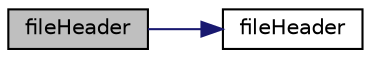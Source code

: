 digraph "fileHeader"
{
  bgcolor="transparent";
  edge [fontname="Helvetica",fontsize="10",labelfontname="Helvetica",labelfontsize="10"];
  node [fontname="Helvetica",fontsize="10",shape=record];
  rankdir="LR";
  Node1 [label="fileHeader",height=0.2,width=0.4,color="black", fillcolor="grey75", style="filled" fontcolor="black"];
  Node1 -> Node2 [color="midnightblue",fontsize="10",style="solid",fontname="Helvetica"];
  Node2 [label="fileHeader",height=0.2,width=0.4,color="black",URL="$namespaceFoam_1_1vtk_1_1legacy.html#aa68bc687d3492bdeefb9147610353a44",tooltip="Emit header for legacy file. "];
}
